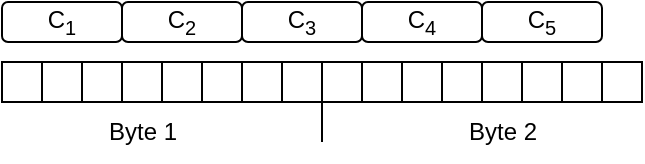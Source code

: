 <mxfile version="20.3.0" type="device"><diagram id="laODyqyAkfG3QEFS6OES" name="Page-1"><mxGraphModel dx="813" dy="499" grid="1" gridSize="10" guides="1" tooltips="1" connect="1" arrows="1" fold="1" page="1" pageScale="1" pageWidth="850" pageHeight="1100" math="0" shadow="0"><root><mxCell id="0"/><mxCell id="1" parent="0"/><mxCell id="DtQzj9bgk13moufi2ldf-1" value="" style="rounded=0;whiteSpace=wrap;html=1;fillColor=none;" vertex="1" parent="1"><mxGeometry x="140" y="340" width="20" height="20" as="geometry"/></mxCell><mxCell id="DtQzj9bgk13moufi2ldf-2" value="" style="rounded=0;whiteSpace=wrap;html=1;fillColor=none;" vertex="1" parent="1"><mxGeometry x="160" y="340" width="20" height="20" as="geometry"/></mxCell><mxCell id="DtQzj9bgk13moufi2ldf-3" value="" style="rounded=0;whiteSpace=wrap;html=1;fillColor=none;" vertex="1" parent="1"><mxGeometry x="180" y="340" width="20" height="20" as="geometry"/></mxCell><mxCell id="DtQzj9bgk13moufi2ldf-4" value="" style="rounded=0;whiteSpace=wrap;html=1;fillColor=none;" vertex="1" parent="1"><mxGeometry x="200" y="340" width="20" height="20" as="geometry"/></mxCell><mxCell id="DtQzj9bgk13moufi2ldf-5" value="" style="rounded=0;whiteSpace=wrap;html=1;fillColor=none;" vertex="1" parent="1"><mxGeometry x="220" y="340" width="20" height="20" as="geometry"/></mxCell><mxCell id="DtQzj9bgk13moufi2ldf-6" value="" style="rounded=0;whiteSpace=wrap;html=1;fillColor=none;" vertex="1" parent="1"><mxGeometry x="240" y="340" width="20" height="20" as="geometry"/></mxCell><mxCell id="DtQzj9bgk13moufi2ldf-7" value="" style="rounded=0;whiteSpace=wrap;html=1;fillColor=none;" vertex="1" parent="1"><mxGeometry x="260" y="340" width="20" height="20" as="geometry"/></mxCell><mxCell id="DtQzj9bgk13moufi2ldf-8" value="" style="rounded=0;whiteSpace=wrap;html=1;fillColor=none;" vertex="1" parent="1"><mxGeometry x="280" y="340" width="20" height="20" as="geometry"/></mxCell><mxCell id="DtQzj9bgk13moufi2ldf-9" value="" style="rounded=0;whiteSpace=wrap;html=1;fillColor=none;" vertex="1" parent="1"><mxGeometry x="300" y="340" width="20" height="20" as="geometry"/></mxCell><mxCell id="DtQzj9bgk13moufi2ldf-10" value="" style="rounded=0;whiteSpace=wrap;html=1;fillColor=none;" vertex="1" parent="1"><mxGeometry x="320" y="340" width="20" height="20" as="geometry"/></mxCell><mxCell id="DtQzj9bgk13moufi2ldf-11" value="" style="rounded=0;whiteSpace=wrap;html=1;fillColor=none;" vertex="1" parent="1"><mxGeometry x="340" y="340" width="20" height="20" as="geometry"/></mxCell><mxCell id="DtQzj9bgk13moufi2ldf-12" value="" style="rounded=0;whiteSpace=wrap;html=1;fillColor=none;" vertex="1" parent="1"><mxGeometry x="360" y="340" width="20" height="20" as="geometry"/></mxCell><mxCell id="DtQzj9bgk13moufi2ldf-13" value="" style="rounded=0;whiteSpace=wrap;html=1;fillColor=none;" vertex="1" parent="1"><mxGeometry x="380" y="340" width="20" height="20" as="geometry"/></mxCell><mxCell id="DtQzj9bgk13moufi2ldf-14" value="" style="rounded=0;whiteSpace=wrap;html=1;fillColor=none;" vertex="1" parent="1"><mxGeometry x="400" y="340" width="20" height="20" as="geometry"/></mxCell><mxCell id="DtQzj9bgk13moufi2ldf-15" value="" style="rounded=0;whiteSpace=wrap;html=1;fillColor=none;" vertex="1" parent="1"><mxGeometry x="420" y="340" width="20" height="20" as="geometry"/></mxCell><mxCell id="DtQzj9bgk13moufi2ldf-16" value="" style="rounded=0;whiteSpace=wrap;html=1;fillColor=none;" vertex="1" parent="1"><mxGeometry x="440" y="340" width="20" height="20" as="geometry"/></mxCell><mxCell id="DtQzj9bgk13moufi2ldf-17" value="" style="endArrow=none;html=1;rounded=0;" edge="1" parent="1"><mxGeometry width="50" height="50" relative="1" as="geometry"><mxPoint x="300" y="380" as="sourcePoint"/><mxPoint x="300" y="340" as="targetPoint"/></mxGeometry></mxCell><mxCell id="DtQzj9bgk13moufi2ldf-18" value="Byte 1" style="text;html=1;align=center;verticalAlign=middle;resizable=0;points=[];autosize=1;strokeColor=none;fillColor=none;" vertex="1" parent="1"><mxGeometry x="180" y="360" width="60" height="30" as="geometry"/></mxCell><mxCell id="DtQzj9bgk13moufi2ldf-19" value="Byte 2" style="text;html=1;align=center;verticalAlign=middle;resizable=0;points=[];autosize=1;strokeColor=none;fillColor=none;" vertex="1" parent="1"><mxGeometry x="360" y="360" width="60" height="30" as="geometry"/></mxCell><mxCell id="DtQzj9bgk13moufi2ldf-20" value="C&lt;sub&gt;1&lt;/sub&gt;" style="rounded=1;whiteSpace=wrap;html=1;fillColor=none;" vertex="1" parent="1"><mxGeometry x="140" y="310" width="60" height="20" as="geometry"/></mxCell><mxCell id="DtQzj9bgk13moufi2ldf-21" value="C&lt;sub&gt;2&lt;/sub&gt;" style="rounded=1;whiteSpace=wrap;html=1;fillColor=none;" vertex="1" parent="1"><mxGeometry x="200" y="310" width="60" height="20" as="geometry"/></mxCell><mxCell id="DtQzj9bgk13moufi2ldf-22" value="C&lt;sub&gt;4&lt;/sub&gt;" style="rounded=1;whiteSpace=wrap;html=1;fillColor=none;" vertex="1" parent="1"><mxGeometry x="320" y="310" width="60" height="20" as="geometry"/></mxCell><mxCell id="DtQzj9bgk13moufi2ldf-23" value="C&lt;font style=&quot;font-size: 12px;&quot;&gt;&lt;sub&gt;3&lt;/sub&gt;&lt;/font&gt;" style="rounded=1;whiteSpace=wrap;html=1;fillColor=none;" vertex="1" parent="1"><mxGeometry x="260" y="310" width="60" height="20" as="geometry"/></mxCell><mxCell id="DtQzj9bgk13moufi2ldf-24" value="C&lt;sub&gt;5&lt;/sub&gt;" style="rounded=1;whiteSpace=wrap;html=1;fillColor=none;" vertex="1" parent="1"><mxGeometry x="380" y="310" width="60" height="20" as="geometry"/></mxCell></root></mxGraphModel></diagram></mxfile>